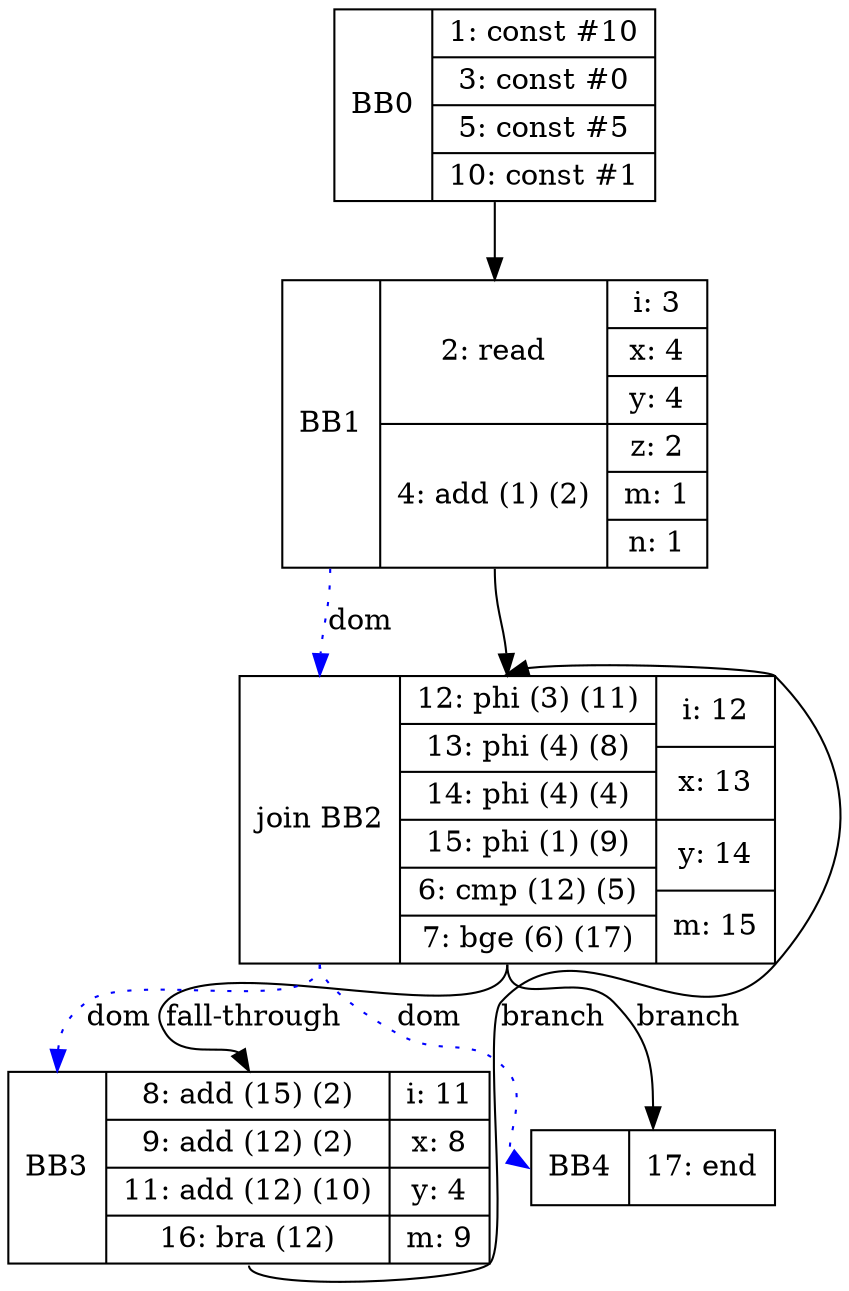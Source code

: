 digraph G {
bb0 [shape=record, label="<b>BB0 | {1: const #10|3: const #0|5: const #5|10: const #1}"];
bb1 [shape=record, label="<b>BB1 | {2: read|4: add (1) (2)}| {i: 3 | x: 4 | y: 4 | z: 2 | m: 1 | n: 1}"];
bb2 [shape=record, label="<b>join BB2 | {12: phi (3) (11)|13: phi (4) (8)|14: phi (4) (4)|15: phi (1) (9)|6: cmp (12) (5)|7: bge (6) (17)}| {i: 12 | x: 13 | y: 14 | m: 15}"];
bb3 [shape=record, label="<b>BB3 | {8: add (15) (2)|9: add (12) (2)|11: add (12) (10)|16: bra (12)}| {i: 11 | x: 8 | y: 4 | m: 9}"];
bb4 [shape=record, label="<b>BB4 | {17: end}"];
bb0:s -> bb1:n ;
bb1:s -> bb2:n ;
bb3:s -> bb2:n [label="branch"];
bb2:s -> bb3:n [label="fall-through"];
bb2:s -> bb4:n [label="branch"];
bb1:b -> bb2:b [color=blue, style=dotted, label="dom"];
bb2:b -> bb3:b [color=blue, style=dotted, label="dom"];
bb2:b -> bb4:b [color=blue, style=dotted, label="dom"];
}